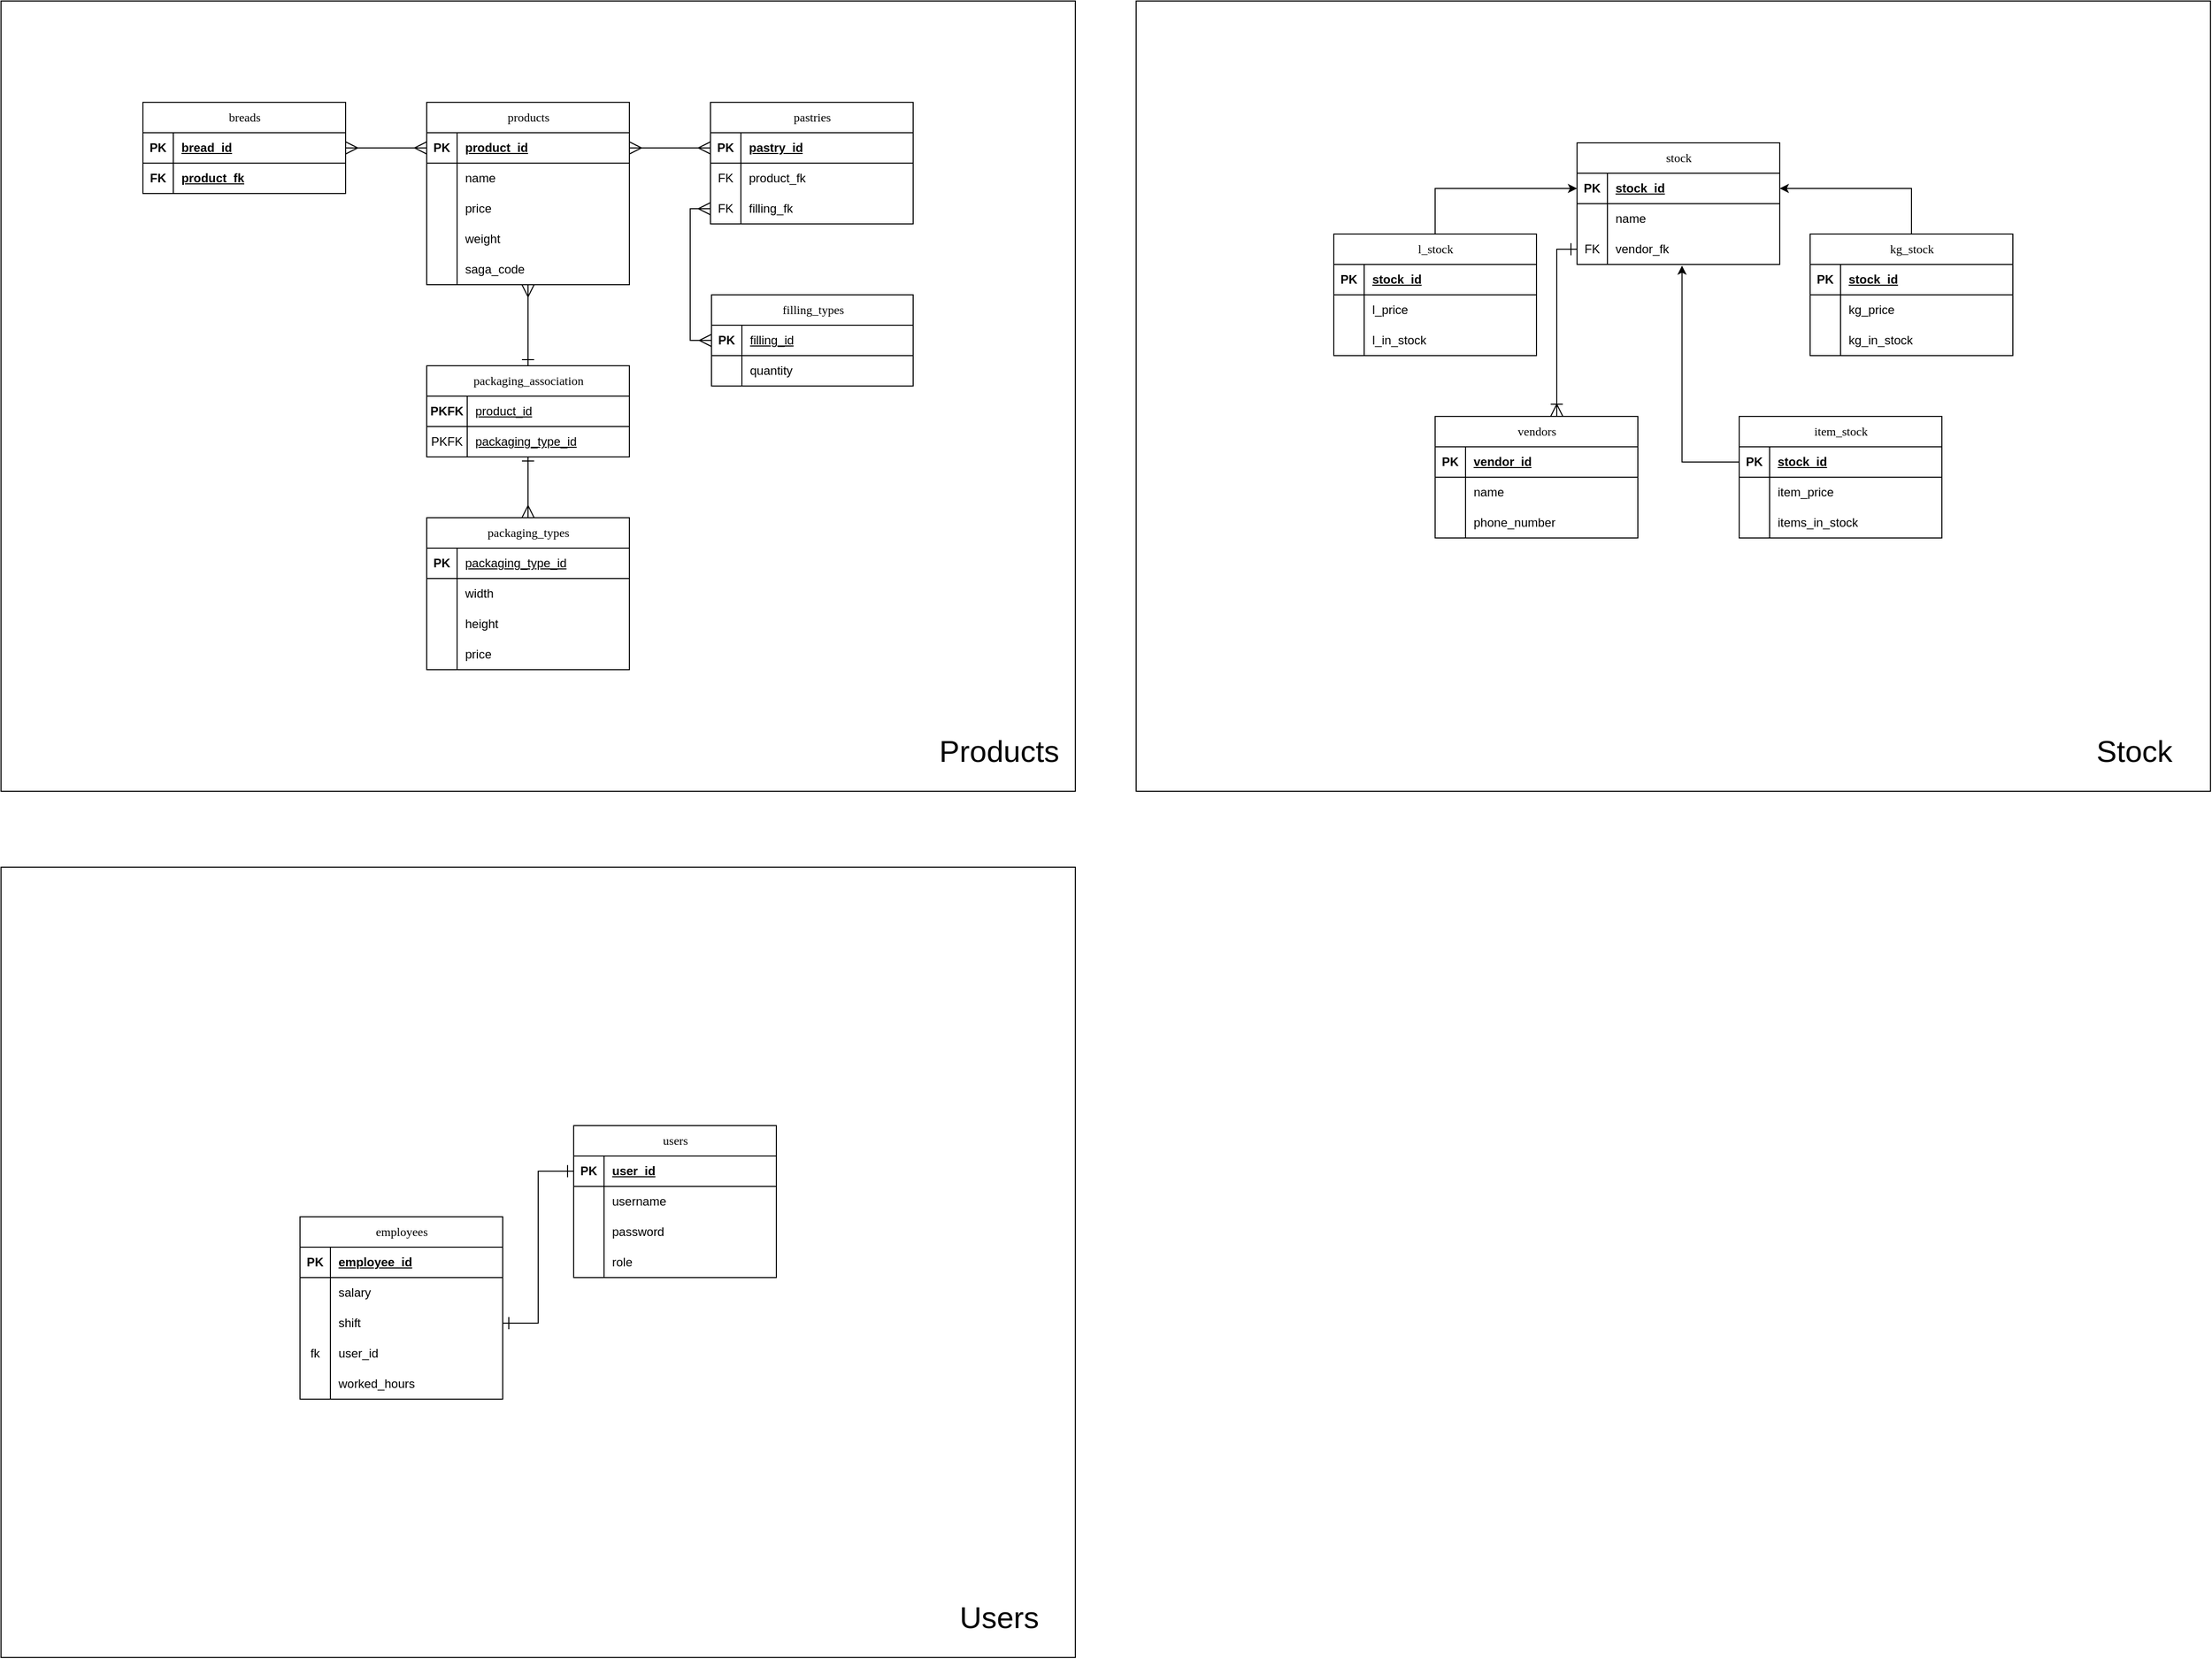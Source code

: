 <mxfile version="24.0.4" type="device">
  <diagram name="Page-1" id="2ca16b54-16f6-2749-3443-fa8db7711227">
    <mxGraphModel dx="2607" dy="1607" grid="1" gridSize="10" guides="1" tooltips="1" connect="1" arrows="1" fold="1" page="1" pageScale="1" pageWidth="1100" pageHeight="850" background="none" math="0" shadow="0">
      <root>
        <mxCell id="0" />
        <mxCell id="1" parent="0" />
        <mxCell id="VMJv8mF4T2-P71Gtk-tV-104" value="" style="rounded=0;whiteSpace=wrap;html=1;movable=0;resizable=0;rotatable=0;deletable=0;editable=0;locked=1;connectable=0;" vertex="1" parent="1">
          <mxGeometry x="10" y="885" width="1060" height="780" as="geometry" />
        </mxCell>
        <mxCell id="VMJv8mF4T2-P71Gtk-tV-102" value="" style="rounded=0;whiteSpace=wrap;html=1;movable=0;resizable=0;rotatable=0;deletable=0;editable=0;locked=1;connectable=0;" vertex="1" parent="1">
          <mxGeometry x="1130" y="30" width="1060" height="780" as="geometry" />
        </mxCell>
        <mxCell id="VMJv8mF4T2-P71Gtk-tV-103" value="&lt;font style=&quot;font-size: 30px;&quot;&gt;Stock&lt;/font&gt;" style="text;html=1;align=center;verticalAlign=middle;whiteSpace=wrap;rounded=0;movable=0;resizable=0;rotatable=0;deletable=0;editable=0;locked=1;connectable=0;" vertex="1" parent="1">
          <mxGeometry x="2050" y="740" width="130" height="60" as="geometry" />
        </mxCell>
        <mxCell id="VMJv8mF4T2-P71Gtk-tV-100" value="" style="rounded=0;whiteSpace=wrap;html=1;movable=1;resizable=1;rotatable=1;deletable=1;editable=1;locked=0;connectable=1;" vertex="1" parent="1">
          <mxGeometry x="10" y="30" width="1060" height="780" as="geometry" />
        </mxCell>
        <object label="&lt;div style=&quot;text-align: left;&quot;&gt;&lt;font face=&quot;Verdana&quot;&gt;&lt;span style=&quot;font-weight: 400;&quot;&gt;breads&lt;/span&gt;&lt;/font&gt;&lt;/div&gt;" property="" id="Zshgjr1LFo_niaAXosNs-2">
          <mxCell style="shape=table;startSize=30;container=1;collapsible=1;childLayout=tableLayout;fixedRows=1;rowLines=0;fontStyle=1;align=center;resizeLast=1;html=1;" parent="1" vertex="1">
            <mxGeometry x="150" y="130" width="200" height="90" as="geometry">
              <mxRectangle x="110" y="330" width="160" height="30" as="alternateBounds" />
            </mxGeometry>
          </mxCell>
        </object>
        <mxCell id="Zshgjr1LFo_niaAXosNs-3" value="" style="shape=tableRow;horizontal=0;startSize=0;swimlaneHead=0;swimlaneBody=0;fillColor=none;collapsible=0;dropTarget=0;points=[[0,0.5],[1,0.5]];portConstraint=eastwest;top=0;left=0;right=0;bottom=1;" parent="Zshgjr1LFo_niaAXosNs-2" vertex="1">
          <mxGeometry y="30" width="200" height="30" as="geometry" />
        </mxCell>
        <mxCell id="Zshgjr1LFo_niaAXosNs-4" value="PK" style="shape=partialRectangle;connectable=0;fillColor=none;top=0;left=0;bottom=0;right=0;fontStyle=1;overflow=hidden;whiteSpace=wrap;html=1;" parent="Zshgjr1LFo_niaAXosNs-3" vertex="1">
          <mxGeometry width="30" height="30" as="geometry">
            <mxRectangle width="30" height="30" as="alternateBounds" />
          </mxGeometry>
        </mxCell>
        <mxCell id="Zshgjr1LFo_niaAXosNs-5" value="bread_id" style="shape=partialRectangle;connectable=0;fillColor=none;top=0;left=0;bottom=0;right=0;align=left;spacingLeft=6;fontStyle=5;overflow=hidden;whiteSpace=wrap;html=1;" parent="Zshgjr1LFo_niaAXosNs-3" vertex="1">
          <mxGeometry x="30" width="170" height="30" as="geometry">
            <mxRectangle width="170" height="30" as="alternateBounds" />
          </mxGeometry>
        </mxCell>
        <mxCell id="Zshgjr1LFo_niaAXosNs-259" value="" style="shape=tableRow;horizontal=0;startSize=0;swimlaneHead=0;swimlaneBody=0;fillColor=none;collapsible=0;dropTarget=0;points=[[0,0.5],[1,0.5]];portConstraint=eastwest;top=0;left=0;right=0;bottom=1;" parent="Zshgjr1LFo_niaAXosNs-2" vertex="1">
          <mxGeometry y="60" width="200" height="30" as="geometry" />
        </mxCell>
        <mxCell id="Zshgjr1LFo_niaAXosNs-260" value="FK" style="shape=partialRectangle;connectable=0;fillColor=none;top=0;left=0;bottom=0;right=0;fontStyle=1;overflow=hidden;whiteSpace=wrap;html=1;" parent="Zshgjr1LFo_niaAXosNs-259" vertex="1">
          <mxGeometry width="30" height="30" as="geometry">
            <mxRectangle width="30" height="30" as="alternateBounds" />
          </mxGeometry>
        </mxCell>
        <mxCell id="Zshgjr1LFo_niaAXosNs-261" value="product_fk" style="shape=partialRectangle;connectable=0;fillColor=none;top=0;left=0;bottom=0;right=0;align=left;spacingLeft=6;fontStyle=5;overflow=hidden;whiteSpace=wrap;html=1;" parent="Zshgjr1LFo_niaAXosNs-259" vertex="1">
          <mxGeometry x="30" width="170" height="30" as="geometry">
            <mxRectangle width="170" height="30" as="alternateBounds" />
          </mxGeometry>
        </mxCell>
        <object label="&lt;div&gt;&lt;span style=&quot;font-family: Verdana; font-weight: 400; text-align: left;&quot;&gt;packaging_types&lt;/span&gt;&lt;/div&gt;" property="" id="Zshgjr1LFo_niaAXosNs-83">
          <mxCell style="shape=table;startSize=30;container=1;collapsible=1;childLayout=tableLayout;fixedRows=1;rowLines=0;fontStyle=1;align=center;resizeLast=1;html=1;" parent="1" vertex="1">
            <mxGeometry x="430" y="540" width="200" height="150" as="geometry">
              <mxRectangle x="110" y="330" width="160" height="30" as="alternateBounds" />
            </mxGeometry>
          </mxCell>
        </object>
        <mxCell id="Zshgjr1LFo_niaAXosNs-84" value="" style="shape=tableRow;horizontal=0;startSize=0;swimlaneHead=0;swimlaneBody=0;fillColor=none;collapsible=0;dropTarget=0;points=[[0,0.5],[1,0.5]];portConstraint=eastwest;top=0;left=0;right=0;bottom=1;" parent="Zshgjr1LFo_niaAXosNs-83" vertex="1">
          <mxGeometry y="30" width="200" height="30" as="geometry" />
        </mxCell>
        <mxCell id="Zshgjr1LFo_niaAXosNs-85" value="PK" style="shape=partialRectangle;connectable=0;fillColor=none;top=0;left=0;bottom=0;right=0;fontStyle=1;overflow=hidden;whiteSpace=wrap;html=1;" parent="Zshgjr1LFo_niaAXosNs-84" vertex="1">
          <mxGeometry width="30" height="30" as="geometry">
            <mxRectangle width="30" height="30" as="alternateBounds" />
          </mxGeometry>
        </mxCell>
        <mxCell id="Zshgjr1LFo_niaAXosNs-86" value="&lt;span style=&quot;font-weight: 400;&quot;&gt;packaging_type_id&lt;/span&gt;" style="shape=partialRectangle;connectable=0;fillColor=none;top=0;left=0;bottom=0;right=0;align=left;spacingLeft=6;fontStyle=5;overflow=hidden;whiteSpace=wrap;html=1;" parent="Zshgjr1LFo_niaAXosNs-84" vertex="1">
          <mxGeometry x="30" width="170" height="30" as="geometry">
            <mxRectangle width="170" height="30" as="alternateBounds" />
          </mxGeometry>
        </mxCell>
        <mxCell id="Zshgjr1LFo_niaAXosNs-87" value="" style="shape=tableRow;horizontal=0;startSize=0;swimlaneHead=0;swimlaneBody=0;fillColor=none;collapsible=0;dropTarget=0;points=[[0,0.5],[1,0.5]];portConstraint=eastwest;top=0;left=0;right=0;bottom=0;" parent="Zshgjr1LFo_niaAXosNs-83" vertex="1">
          <mxGeometry y="60" width="200" height="30" as="geometry" />
        </mxCell>
        <mxCell id="Zshgjr1LFo_niaAXosNs-88" value="" style="shape=partialRectangle;connectable=0;fillColor=none;top=0;left=0;bottom=0;right=0;editable=1;overflow=hidden;whiteSpace=wrap;html=1;" parent="Zshgjr1LFo_niaAXosNs-87" vertex="1">
          <mxGeometry width="30" height="30" as="geometry">
            <mxRectangle width="30" height="30" as="alternateBounds" />
          </mxGeometry>
        </mxCell>
        <mxCell id="Zshgjr1LFo_niaAXosNs-89" value="width" style="shape=partialRectangle;connectable=0;fillColor=none;top=0;left=0;bottom=0;right=0;align=left;spacingLeft=6;overflow=hidden;whiteSpace=wrap;html=1;" parent="Zshgjr1LFo_niaAXosNs-87" vertex="1">
          <mxGeometry x="30" width="170" height="30" as="geometry">
            <mxRectangle width="170" height="30" as="alternateBounds" />
          </mxGeometry>
        </mxCell>
        <mxCell id="Zshgjr1LFo_niaAXosNs-90" value="" style="shape=tableRow;horizontal=0;startSize=0;swimlaneHead=0;swimlaneBody=0;fillColor=none;collapsible=0;dropTarget=0;points=[[0,0.5],[1,0.5]];portConstraint=eastwest;top=0;left=0;right=0;bottom=0;" parent="Zshgjr1LFo_niaAXosNs-83" vertex="1">
          <mxGeometry y="90" width="200" height="30" as="geometry" />
        </mxCell>
        <mxCell id="Zshgjr1LFo_niaAXosNs-91" value="" style="shape=partialRectangle;connectable=0;fillColor=none;top=0;left=0;bottom=0;right=0;editable=1;overflow=hidden;whiteSpace=wrap;html=1;" parent="Zshgjr1LFo_niaAXosNs-90" vertex="1">
          <mxGeometry width="30" height="30" as="geometry">
            <mxRectangle width="30" height="30" as="alternateBounds" />
          </mxGeometry>
        </mxCell>
        <mxCell id="Zshgjr1LFo_niaAXosNs-92" value="height" style="shape=partialRectangle;connectable=0;fillColor=none;top=0;left=0;bottom=0;right=0;align=left;spacingLeft=6;overflow=hidden;whiteSpace=wrap;html=1;" parent="Zshgjr1LFo_niaAXosNs-90" vertex="1">
          <mxGeometry x="30" width="170" height="30" as="geometry">
            <mxRectangle width="170" height="30" as="alternateBounds" />
          </mxGeometry>
        </mxCell>
        <mxCell id="Zshgjr1LFo_niaAXosNs-93" value="" style="shape=tableRow;horizontal=0;startSize=0;swimlaneHead=0;swimlaneBody=0;fillColor=none;collapsible=0;dropTarget=0;points=[[0,0.5],[1,0.5]];portConstraint=eastwest;top=0;left=0;right=0;bottom=0;" parent="Zshgjr1LFo_niaAXosNs-83" vertex="1">
          <mxGeometry y="120" width="200" height="30" as="geometry" />
        </mxCell>
        <mxCell id="Zshgjr1LFo_niaAXosNs-94" value="" style="shape=partialRectangle;connectable=0;fillColor=none;top=0;left=0;bottom=0;right=0;editable=1;overflow=hidden;whiteSpace=wrap;html=1;" parent="Zshgjr1LFo_niaAXosNs-93" vertex="1">
          <mxGeometry width="30" height="30" as="geometry">
            <mxRectangle width="30" height="30" as="alternateBounds" />
          </mxGeometry>
        </mxCell>
        <mxCell id="Zshgjr1LFo_niaAXosNs-95" value="price" style="shape=partialRectangle;connectable=0;fillColor=none;top=0;left=0;bottom=0;right=0;align=left;spacingLeft=6;overflow=hidden;whiteSpace=wrap;html=1;" parent="Zshgjr1LFo_niaAXosNs-93" vertex="1">
          <mxGeometry x="30" width="170" height="30" as="geometry">
            <mxRectangle width="170" height="30" as="alternateBounds" />
          </mxGeometry>
        </mxCell>
        <object label="&lt;div&gt;&lt;span style=&quot;font-family: Verdana; font-weight: 400; text-align: left;&quot;&gt;filling_types&lt;/span&gt;&lt;/div&gt;" property="" id="Zshgjr1LFo_niaAXosNs-134">
          <mxCell style="shape=table;startSize=30;container=1;collapsible=1;childLayout=tableLayout;fixedRows=1;rowLines=0;fontStyle=1;align=center;resizeLast=1;html=1;" parent="1" vertex="1">
            <mxGeometry x="711" y="320" width="199" height="90" as="geometry">
              <mxRectangle x="110" y="330" width="160" height="30" as="alternateBounds" />
            </mxGeometry>
          </mxCell>
        </object>
        <mxCell id="Zshgjr1LFo_niaAXosNs-135" value="" style="shape=tableRow;horizontal=0;startSize=0;swimlaneHead=0;swimlaneBody=0;fillColor=none;collapsible=0;dropTarget=0;points=[[0,0.5],[1,0.5]];portConstraint=eastwest;top=0;left=0;right=0;bottom=1;" parent="Zshgjr1LFo_niaAXosNs-134" vertex="1">
          <mxGeometry y="30" width="199" height="30" as="geometry" />
        </mxCell>
        <mxCell id="Zshgjr1LFo_niaAXosNs-136" value="PK" style="shape=partialRectangle;connectable=0;fillColor=none;top=0;left=0;bottom=0;right=0;fontStyle=1;overflow=hidden;whiteSpace=wrap;html=1;" parent="Zshgjr1LFo_niaAXosNs-135" vertex="1">
          <mxGeometry width="30" height="30" as="geometry">
            <mxRectangle width="30" height="30" as="alternateBounds" />
          </mxGeometry>
        </mxCell>
        <mxCell id="Zshgjr1LFo_niaAXosNs-137" value="&lt;span style=&quot;font-weight: 400;&quot;&gt;filling_id&lt;/span&gt;" style="shape=partialRectangle;connectable=0;fillColor=none;top=0;left=0;bottom=0;right=0;align=left;spacingLeft=6;fontStyle=5;overflow=hidden;whiteSpace=wrap;html=1;" parent="Zshgjr1LFo_niaAXosNs-135" vertex="1">
          <mxGeometry x="30" width="169" height="30" as="geometry">
            <mxRectangle width="169" height="30" as="alternateBounds" />
          </mxGeometry>
        </mxCell>
        <mxCell id="Zshgjr1LFo_niaAXosNs-138" value="" style="shape=tableRow;horizontal=0;startSize=0;swimlaneHead=0;swimlaneBody=0;fillColor=none;collapsible=0;dropTarget=0;points=[[0,0.5],[1,0.5]];portConstraint=eastwest;top=0;left=0;right=0;bottom=0;" parent="Zshgjr1LFo_niaAXosNs-134" vertex="1">
          <mxGeometry y="60" width="199" height="30" as="geometry" />
        </mxCell>
        <mxCell id="Zshgjr1LFo_niaAXosNs-139" value="" style="shape=partialRectangle;connectable=0;fillColor=none;top=0;left=0;bottom=0;right=0;editable=1;overflow=hidden;whiteSpace=wrap;html=1;" parent="Zshgjr1LFo_niaAXosNs-138" vertex="1">
          <mxGeometry width="30" height="30" as="geometry">
            <mxRectangle width="30" height="30" as="alternateBounds" />
          </mxGeometry>
        </mxCell>
        <mxCell id="Zshgjr1LFo_niaAXosNs-140" value="quantity" style="shape=partialRectangle;connectable=0;fillColor=none;top=0;left=0;bottom=0;right=0;align=left;spacingLeft=6;overflow=hidden;whiteSpace=wrap;html=1;" parent="Zshgjr1LFo_niaAXosNs-138" vertex="1">
          <mxGeometry x="30" width="169" height="30" as="geometry">
            <mxRectangle width="169" height="30" as="alternateBounds" />
          </mxGeometry>
        </mxCell>
        <mxCell id="Zshgjr1LFo_niaAXosNs-257" style="edgeStyle=orthogonalEdgeStyle;rounded=0;orthogonalLoop=1;jettySize=auto;html=1;entryX=0.5;entryY=0;entryDx=0;entryDy=0;endArrow=ERone;endFill=0;startArrow=ERmany;startFill=0;endSize=10;startSize=10;" parent="1" source="Zshgjr1LFo_niaAXosNs-192" target="Zshgjr1LFo_niaAXosNs-240" edge="1">
          <mxGeometry relative="1" as="geometry" />
        </mxCell>
        <object label="&lt;div&gt;&lt;span style=&quot;font-family: Verdana; font-weight: 400; text-align: left;&quot;&gt;products&lt;/span&gt;&lt;/div&gt;" property="" id="Zshgjr1LFo_niaAXosNs-192">
          <mxCell style="shape=table;startSize=30;container=1;collapsible=1;childLayout=tableLayout;fixedRows=1;rowLines=0;fontStyle=1;align=center;resizeLast=1;html=1;" parent="1" vertex="1">
            <mxGeometry x="430" y="130" width="200" height="180" as="geometry">
              <mxRectangle x="110" y="330" width="160" height="30" as="alternateBounds" />
            </mxGeometry>
          </mxCell>
        </object>
        <mxCell id="Zshgjr1LFo_niaAXosNs-193" value="" style="shape=tableRow;horizontal=0;startSize=0;swimlaneHead=0;swimlaneBody=0;fillColor=none;collapsible=0;dropTarget=0;points=[[0,0.5],[1,0.5]];portConstraint=eastwest;top=0;left=0;right=0;bottom=1;" parent="Zshgjr1LFo_niaAXosNs-192" vertex="1">
          <mxGeometry y="30" width="200" height="30" as="geometry" />
        </mxCell>
        <mxCell id="Zshgjr1LFo_niaAXosNs-194" value="PK" style="shape=partialRectangle;connectable=0;fillColor=none;top=0;left=0;bottom=0;right=0;fontStyle=1;overflow=hidden;whiteSpace=wrap;html=1;" parent="Zshgjr1LFo_niaAXosNs-193" vertex="1">
          <mxGeometry width="30" height="30" as="geometry">
            <mxRectangle width="30" height="30" as="alternateBounds" />
          </mxGeometry>
        </mxCell>
        <mxCell id="Zshgjr1LFo_niaAXosNs-195" value="product_id" style="shape=partialRectangle;connectable=0;fillColor=none;top=0;left=0;bottom=0;right=0;align=left;spacingLeft=6;fontStyle=5;overflow=hidden;whiteSpace=wrap;html=1;" parent="Zshgjr1LFo_niaAXosNs-193" vertex="1">
          <mxGeometry x="30" width="170" height="30" as="geometry">
            <mxRectangle width="170" height="30" as="alternateBounds" />
          </mxGeometry>
        </mxCell>
        <mxCell id="Zshgjr1LFo_niaAXosNs-196" value="" style="shape=tableRow;horizontal=0;startSize=0;swimlaneHead=0;swimlaneBody=0;fillColor=none;collapsible=0;dropTarget=0;points=[[0,0.5],[1,0.5]];portConstraint=eastwest;top=0;left=0;right=0;bottom=0;" parent="Zshgjr1LFo_niaAXosNs-192" vertex="1">
          <mxGeometry y="60" width="200" height="30" as="geometry" />
        </mxCell>
        <mxCell id="Zshgjr1LFo_niaAXosNs-197" value="" style="shape=partialRectangle;connectable=0;fillColor=none;top=0;left=0;bottom=0;right=0;editable=1;overflow=hidden;whiteSpace=wrap;html=1;" parent="Zshgjr1LFo_niaAXosNs-196" vertex="1">
          <mxGeometry width="30" height="30" as="geometry">
            <mxRectangle width="30" height="30" as="alternateBounds" />
          </mxGeometry>
        </mxCell>
        <mxCell id="Zshgjr1LFo_niaAXosNs-198" value="name" style="shape=partialRectangle;connectable=0;fillColor=none;top=0;left=0;bottom=0;right=0;align=left;spacingLeft=6;overflow=hidden;whiteSpace=wrap;html=1;" parent="Zshgjr1LFo_niaAXosNs-196" vertex="1">
          <mxGeometry x="30" width="170" height="30" as="geometry">
            <mxRectangle width="170" height="30" as="alternateBounds" />
          </mxGeometry>
        </mxCell>
        <mxCell id="Zshgjr1LFo_niaAXosNs-199" value="" style="shape=tableRow;horizontal=0;startSize=0;swimlaneHead=0;swimlaneBody=0;fillColor=none;collapsible=0;dropTarget=0;points=[[0,0.5],[1,0.5]];portConstraint=eastwest;top=0;left=0;right=0;bottom=0;" parent="Zshgjr1LFo_niaAXosNs-192" vertex="1">
          <mxGeometry y="90" width="200" height="30" as="geometry" />
        </mxCell>
        <mxCell id="Zshgjr1LFo_niaAXosNs-200" value="" style="shape=partialRectangle;connectable=0;fillColor=none;top=0;left=0;bottom=0;right=0;editable=1;overflow=hidden;whiteSpace=wrap;html=1;" parent="Zshgjr1LFo_niaAXosNs-199" vertex="1">
          <mxGeometry width="30" height="30" as="geometry">
            <mxRectangle width="30" height="30" as="alternateBounds" />
          </mxGeometry>
        </mxCell>
        <mxCell id="Zshgjr1LFo_niaAXosNs-201" value="price" style="shape=partialRectangle;connectable=0;fillColor=none;top=0;left=0;bottom=0;right=0;align=left;spacingLeft=6;overflow=hidden;whiteSpace=wrap;html=1;" parent="Zshgjr1LFo_niaAXosNs-199" vertex="1">
          <mxGeometry x="30" width="170" height="30" as="geometry">
            <mxRectangle width="170" height="30" as="alternateBounds" />
          </mxGeometry>
        </mxCell>
        <mxCell id="Zshgjr1LFo_niaAXosNs-202" value="" style="shape=tableRow;horizontal=0;startSize=0;swimlaneHead=0;swimlaneBody=0;fillColor=none;collapsible=0;dropTarget=0;points=[[0,0.5],[1,0.5]];portConstraint=eastwest;top=0;left=0;right=0;bottom=0;" parent="Zshgjr1LFo_niaAXosNs-192" vertex="1">
          <mxGeometry y="120" width="200" height="30" as="geometry" />
        </mxCell>
        <mxCell id="Zshgjr1LFo_niaAXosNs-203" value="" style="shape=partialRectangle;connectable=0;fillColor=none;top=0;left=0;bottom=0;right=0;editable=1;overflow=hidden;whiteSpace=wrap;html=1;" parent="Zshgjr1LFo_niaAXosNs-202" vertex="1">
          <mxGeometry width="30" height="30" as="geometry">
            <mxRectangle width="30" height="30" as="alternateBounds" />
          </mxGeometry>
        </mxCell>
        <mxCell id="Zshgjr1LFo_niaAXosNs-204" value="weight" style="shape=partialRectangle;connectable=0;fillColor=none;top=0;left=0;bottom=0;right=0;align=left;spacingLeft=6;overflow=hidden;whiteSpace=wrap;html=1;" parent="Zshgjr1LFo_niaAXosNs-202" vertex="1">
          <mxGeometry x="30" width="170" height="30" as="geometry">
            <mxRectangle width="170" height="30" as="alternateBounds" />
          </mxGeometry>
        </mxCell>
        <mxCell id="Zshgjr1LFo_niaAXosNs-205" value="" style="shape=tableRow;horizontal=0;startSize=0;swimlaneHead=0;swimlaneBody=0;fillColor=none;collapsible=0;dropTarget=0;points=[[0,0.5],[1,0.5]];portConstraint=eastwest;top=0;left=0;right=0;bottom=0;" parent="Zshgjr1LFo_niaAXosNs-192" vertex="1">
          <mxGeometry y="150" width="200" height="30" as="geometry" />
        </mxCell>
        <mxCell id="Zshgjr1LFo_niaAXosNs-206" value="" style="shape=partialRectangle;connectable=0;fillColor=none;top=0;left=0;bottom=0;right=0;editable=1;overflow=hidden;whiteSpace=wrap;html=1;" parent="Zshgjr1LFo_niaAXosNs-205" vertex="1">
          <mxGeometry width="30" height="30" as="geometry">
            <mxRectangle width="30" height="30" as="alternateBounds" />
          </mxGeometry>
        </mxCell>
        <mxCell id="Zshgjr1LFo_niaAXosNs-207" value="saga_code" style="shape=partialRectangle;connectable=0;fillColor=none;top=0;left=0;bottom=0;right=0;align=left;spacingLeft=6;overflow=hidden;whiteSpace=wrap;html=1;" parent="Zshgjr1LFo_niaAXosNs-205" vertex="1">
          <mxGeometry x="30" width="170" height="30" as="geometry">
            <mxRectangle width="170" height="30" as="alternateBounds" />
          </mxGeometry>
        </mxCell>
        <object label="&lt;div&gt;&lt;span style=&quot;font-family: Verdana; font-weight: 400; text-align: left;&quot;&gt;pastries&lt;/span&gt;&lt;/div&gt;" property="" id="Zshgjr1LFo_niaAXosNs-223">
          <mxCell style="shape=table;startSize=30;container=1;collapsible=1;childLayout=tableLayout;fixedRows=1;rowLines=0;fontStyle=1;align=center;resizeLast=1;html=1;" parent="1" vertex="1">
            <mxGeometry x="710" y="130" width="200" height="120" as="geometry">
              <mxRectangle x="110" y="330" width="160" height="30" as="alternateBounds" />
            </mxGeometry>
          </mxCell>
        </object>
        <mxCell id="Zshgjr1LFo_niaAXosNs-224" value="" style="shape=tableRow;horizontal=0;startSize=0;swimlaneHead=0;swimlaneBody=0;fillColor=none;collapsible=0;dropTarget=0;points=[[0,0.5],[1,0.5]];portConstraint=eastwest;top=0;left=0;right=0;bottom=1;" parent="Zshgjr1LFo_niaAXosNs-223" vertex="1">
          <mxGeometry y="30" width="200" height="30" as="geometry" />
        </mxCell>
        <mxCell id="Zshgjr1LFo_niaAXosNs-225" value="PK" style="shape=partialRectangle;connectable=0;fillColor=none;top=0;left=0;bottom=0;right=0;fontStyle=1;overflow=hidden;whiteSpace=wrap;html=1;" parent="Zshgjr1LFo_niaAXosNs-224" vertex="1">
          <mxGeometry width="30" height="30" as="geometry">
            <mxRectangle width="30" height="30" as="alternateBounds" />
          </mxGeometry>
        </mxCell>
        <mxCell id="Zshgjr1LFo_niaAXosNs-226" value="pastry_id" style="shape=partialRectangle;connectable=0;fillColor=none;top=0;left=0;bottom=0;right=0;align=left;spacingLeft=6;fontStyle=5;overflow=hidden;whiteSpace=wrap;html=1;" parent="Zshgjr1LFo_niaAXosNs-224" vertex="1">
          <mxGeometry x="30" width="170" height="30" as="geometry">
            <mxRectangle width="170" height="30" as="alternateBounds" />
          </mxGeometry>
        </mxCell>
        <mxCell id="Zshgjr1LFo_niaAXosNs-227" value="" style="shape=tableRow;horizontal=0;startSize=0;swimlaneHead=0;swimlaneBody=0;fillColor=none;collapsible=0;dropTarget=0;points=[[0,0.5],[1,0.5]];portConstraint=eastwest;top=0;left=0;right=0;bottom=0;" parent="Zshgjr1LFo_niaAXosNs-223" vertex="1">
          <mxGeometry y="60" width="200" height="30" as="geometry" />
        </mxCell>
        <mxCell id="Zshgjr1LFo_niaAXosNs-228" value="FK" style="shape=partialRectangle;connectable=0;fillColor=none;top=0;left=0;bottom=0;right=0;editable=1;overflow=hidden;whiteSpace=wrap;html=1;" parent="Zshgjr1LFo_niaAXosNs-227" vertex="1">
          <mxGeometry width="30" height="30" as="geometry">
            <mxRectangle width="30" height="30" as="alternateBounds" />
          </mxGeometry>
        </mxCell>
        <mxCell id="Zshgjr1LFo_niaAXosNs-229" value="product_fk" style="shape=partialRectangle;connectable=0;fillColor=none;top=0;left=0;bottom=0;right=0;align=left;spacingLeft=6;overflow=hidden;whiteSpace=wrap;html=1;" parent="Zshgjr1LFo_niaAXosNs-227" vertex="1">
          <mxGeometry x="30" width="170" height="30" as="geometry">
            <mxRectangle width="170" height="30" as="alternateBounds" />
          </mxGeometry>
        </mxCell>
        <mxCell id="Zshgjr1LFo_niaAXosNs-233" value="" style="shape=tableRow;horizontal=0;startSize=0;swimlaneHead=0;swimlaneBody=0;fillColor=none;collapsible=0;dropTarget=0;points=[[0,0.5],[1,0.5]];portConstraint=eastwest;top=0;left=0;right=0;bottom=0;" parent="Zshgjr1LFo_niaAXosNs-223" vertex="1">
          <mxGeometry y="90" width="200" height="30" as="geometry" />
        </mxCell>
        <mxCell id="Zshgjr1LFo_niaAXosNs-234" value="FK" style="shape=partialRectangle;connectable=0;fillColor=none;top=0;left=0;bottom=0;right=0;editable=1;overflow=hidden;whiteSpace=wrap;html=1;" parent="Zshgjr1LFo_niaAXosNs-233" vertex="1">
          <mxGeometry width="30" height="30" as="geometry">
            <mxRectangle width="30" height="30" as="alternateBounds" />
          </mxGeometry>
        </mxCell>
        <mxCell id="Zshgjr1LFo_niaAXosNs-235" value="filling_fk" style="shape=partialRectangle;connectable=0;fillColor=none;top=0;left=0;bottom=0;right=0;align=left;spacingLeft=6;overflow=hidden;whiteSpace=wrap;html=1;" parent="Zshgjr1LFo_niaAXosNs-233" vertex="1">
          <mxGeometry x="30" width="170" height="30" as="geometry">
            <mxRectangle width="170" height="30" as="alternateBounds" />
          </mxGeometry>
        </mxCell>
        <mxCell id="Zshgjr1LFo_niaAXosNs-237" style="edgeStyle=orthogonalEdgeStyle;rounded=0;orthogonalLoop=1;jettySize=auto;html=1;entryX=1;entryY=0.5;entryDx=0;entryDy=0;endArrow=ERmany;endFill=0;startArrow=ERmany;startFill=0;exitX=0;exitY=0.5;exitDx=0;exitDy=0;endSize=10;startSize=10;" parent="1" source="Zshgjr1LFo_niaAXosNs-224" target="Zshgjr1LFo_niaAXosNs-193" edge="1">
          <mxGeometry relative="1" as="geometry">
            <mxPoint x="631" y="360" as="sourcePoint" />
            <mxPoint x="601" y="175" as="targetPoint" />
            <Array as="points" />
          </mxGeometry>
        </mxCell>
        <mxCell id="Zshgjr1LFo_niaAXosNs-238" style="edgeStyle=orthogonalEdgeStyle;rounded=0;orthogonalLoop=1;jettySize=auto;html=1;entryX=0;entryY=0.5;entryDx=0;entryDy=0;endArrow=ERmany;endFill=0;startArrow=ERmany;startFill=0;exitX=1;exitY=0.5;exitDx=0;exitDy=0;endSize=10;startSize=10;" parent="1" source="Zshgjr1LFo_niaAXosNs-3" target="Zshgjr1LFo_niaAXosNs-193" edge="1">
          <mxGeometry relative="1" as="geometry">
            <mxPoint x="380" y="390" as="sourcePoint" />
            <mxPoint x="290" y="175" as="targetPoint" />
            <Array as="points" />
          </mxGeometry>
        </mxCell>
        <mxCell id="Zshgjr1LFo_niaAXosNs-239" style="edgeStyle=orthogonalEdgeStyle;rounded=0;orthogonalLoop=1;jettySize=auto;html=1;entryX=0;entryY=0.5;entryDx=0;entryDy=0;endArrow=ERmany;endFill=0;startArrow=ERmany;startFill=0;endSize=10;startSize=10;exitX=0;exitY=0.5;exitDx=0;exitDy=0;" parent="1" source="Zshgjr1LFo_niaAXosNs-233" target="Zshgjr1LFo_niaAXosNs-135" edge="1">
          <mxGeometry relative="1" as="geometry" />
        </mxCell>
        <object label="&lt;div&gt;&lt;span style=&quot;font-family: Verdana; font-weight: 400; text-align: left;&quot;&gt;packaging_association&lt;/span&gt;&lt;/div&gt;" property="" id="Zshgjr1LFo_niaAXosNs-240">
          <mxCell style="shape=table;startSize=30;container=1;collapsible=1;childLayout=tableLayout;fixedRows=1;rowLines=0;fontStyle=1;align=center;resizeLast=1;html=1;" parent="1" vertex="1">
            <mxGeometry x="430" y="390" width="200" height="90" as="geometry">
              <mxRectangle x="110" y="330" width="160" height="30" as="alternateBounds" />
            </mxGeometry>
          </mxCell>
        </object>
        <mxCell id="Zshgjr1LFo_niaAXosNs-241" value="" style="shape=tableRow;horizontal=0;startSize=0;swimlaneHead=0;swimlaneBody=0;fillColor=none;collapsible=0;dropTarget=0;points=[[0,0.5],[1,0.5]];portConstraint=eastwest;top=0;left=0;right=0;bottom=1;" parent="Zshgjr1LFo_niaAXosNs-240" vertex="1">
          <mxGeometry y="30" width="200" height="30" as="geometry" />
        </mxCell>
        <mxCell id="Zshgjr1LFo_niaAXosNs-242" value="PKFK" style="shape=partialRectangle;connectable=0;fillColor=none;top=0;left=0;bottom=0;right=0;fontStyle=1;overflow=hidden;whiteSpace=wrap;html=1;" parent="Zshgjr1LFo_niaAXosNs-241" vertex="1">
          <mxGeometry width="40" height="30" as="geometry">
            <mxRectangle width="40" height="30" as="alternateBounds" />
          </mxGeometry>
        </mxCell>
        <mxCell id="Zshgjr1LFo_niaAXosNs-243" value="&lt;span style=&quot;font-weight: 400;&quot;&gt;product_id&lt;/span&gt;" style="shape=partialRectangle;connectable=0;fillColor=none;top=0;left=0;bottom=0;right=0;align=left;spacingLeft=6;fontStyle=5;overflow=hidden;whiteSpace=wrap;html=1;" parent="Zshgjr1LFo_niaAXosNs-241" vertex="1">
          <mxGeometry x="40" width="160" height="30" as="geometry">
            <mxRectangle width="160" height="30" as="alternateBounds" />
          </mxGeometry>
        </mxCell>
        <mxCell id="Zshgjr1LFo_niaAXosNs-244" value="" style="shape=tableRow;horizontal=0;startSize=0;swimlaneHead=0;swimlaneBody=0;fillColor=none;collapsible=0;dropTarget=0;points=[[0,0.5],[1,0.5]];portConstraint=eastwest;top=0;left=0;right=0;bottom=0;" parent="Zshgjr1LFo_niaAXosNs-240" vertex="1">
          <mxGeometry y="60" width="200" height="30" as="geometry" />
        </mxCell>
        <mxCell id="Zshgjr1LFo_niaAXosNs-245" value="PKFK" style="shape=partialRectangle;connectable=0;fillColor=none;top=0;left=0;bottom=0;right=0;editable=1;overflow=hidden;whiteSpace=wrap;html=1;" parent="Zshgjr1LFo_niaAXosNs-244" vertex="1">
          <mxGeometry width="40" height="30" as="geometry">
            <mxRectangle width="40" height="30" as="alternateBounds" />
          </mxGeometry>
        </mxCell>
        <mxCell id="Zshgjr1LFo_niaAXosNs-246" value="&lt;span style=&quot;text-decoration-line: underline;&quot;&gt;packaging_type_id&lt;/span&gt;" style="shape=partialRectangle;connectable=0;fillColor=none;top=0;left=0;bottom=0;right=0;align=left;spacingLeft=6;overflow=hidden;whiteSpace=wrap;html=1;" parent="Zshgjr1LFo_niaAXosNs-244" vertex="1">
          <mxGeometry x="40" width="160" height="30" as="geometry">
            <mxRectangle width="160" height="30" as="alternateBounds" />
          </mxGeometry>
        </mxCell>
        <mxCell id="Zshgjr1LFo_niaAXosNs-258" style="edgeStyle=orthogonalEdgeStyle;rounded=0;orthogonalLoop=1;jettySize=auto;html=1;exitX=0.5;exitY=0;exitDx=0;exitDy=0;endArrow=ERone;endFill=0;startArrow=ERmany;startFill=0;endSize=10;startSize=10;" parent="1" source="Zshgjr1LFo_niaAXosNs-83" edge="1">
          <mxGeometry relative="1" as="geometry">
            <Array as="points">
              <mxPoint x="530" y="480" />
              <mxPoint x="530" y="480" />
            </Array>
            <mxPoint x="530" y="490" as="targetPoint" />
          </mxGeometry>
        </mxCell>
        <object label="&lt;div&gt;&lt;span style=&quot;font-family: Verdana; font-weight: 400; text-align: left;&quot;&gt;stock&lt;/span&gt;&lt;/div&gt;" property="" id="VMJv8mF4T2-P71Gtk-tV-1">
          <mxCell style="shape=table;startSize=30;container=1;collapsible=1;childLayout=tableLayout;fixedRows=1;rowLines=0;fontStyle=1;align=center;resizeLast=1;html=1;" vertex="1" parent="1">
            <mxGeometry x="1565" y="170" width="200" height="120" as="geometry">
              <mxRectangle x="110" y="330" width="160" height="30" as="alternateBounds" />
            </mxGeometry>
          </mxCell>
        </object>
        <mxCell id="VMJv8mF4T2-P71Gtk-tV-2" value="" style="shape=tableRow;horizontal=0;startSize=0;swimlaneHead=0;swimlaneBody=0;fillColor=none;collapsible=0;dropTarget=0;points=[[0,0.5],[1,0.5]];portConstraint=eastwest;top=0;left=0;right=0;bottom=1;" vertex="1" parent="VMJv8mF4T2-P71Gtk-tV-1">
          <mxGeometry y="30" width="200" height="30" as="geometry" />
        </mxCell>
        <mxCell id="VMJv8mF4T2-P71Gtk-tV-3" value="PK" style="shape=partialRectangle;connectable=0;fillColor=none;top=0;left=0;bottom=0;right=0;fontStyle=1;overflow=hidden;whiteSpace=wrap;html=1;" vertex="1" parent="VMJv8mF4T2-P71Gtk-tV-2">
          <mxGeometry width="30" height="30" as="geometry">
            <mxRectangle width="30" height="30" as="alternateBounds" />
          </mxGeometry>
        </mxCell>
        <mxCell id="VMJv8mF4T2-P71Gtk-tV-4" value="stock_id" style="shape=partialRectangle;connectable=0;fillColor=none;top=0;left=0;bottom=0;right=0;align=left;spacingLeft=6;fontStyle=5;overflow=hidden;whiteSpace=wrap;html=1;" vertex="1" parent="VMJv8mF4T2-P71Gtk-tV-2">
          <mxGeometry x="30" width="170" height="30" as="geometry">
            <mxRectangle width="170" height="30" as="alternateBounds" />
          </mxGeometry>
        </mxCell>
        <mxCell id="VMJv8mF4T2-P71Gtk-tV-5" value="" style="shape=tableRow;horizontal=0;startSize=0;swimlaneHead=0;swimlaneBody=0;fillColor=none;collapsible=0;dropTarget=0;points=[[0,0.5],[1,0.5]];portConstraint=eastwest;top=0;left=0;right=0;bottom=0;" vertex="1" parent="VMJv8mF4T2-P71Gtk-tV-1">
          <mxGeometry y="60" width="200" height="30" as="geometry" />
        </mxCell>
        <mxCell id="VMJv8mF4T2-P71Gtk-tV-6" value="" style="shape=partialRectangle;connectable=0;fillColor=none;top=0;left=0;bottom=0;right=0;editable=1;overflow=hidden;whiteSpace=wrap;html=1;" vertex="1" parent="VMJv8mF4T2-P71Gtk-tV-5">
          <mxGeometry width="30" height="30" as="geometry">
            <mxRectangle width="30" height="30" as="alternateBounds" />
          </mxGeometry>
        </mxCell>
        <mxCell id="VMJv8mF4T2-P71Gtk-tV-7" value="name" style="shape=partialRectangle;connectable=0;fillColor=none;top=0;left=0;bottom=0;right=0;align=left;spacingLeft=6;overflow=hidden;whiteSpace=wrap;html=1;" vertex="1" parent="VMJv8mF4T2-P71Gtk-tV-5">
          <mxGeometry x="30" width="170" height="30" as="geometry">
            <mxRectangle width="170" height="30" as="alternateBounds" />
          </mxGeometry>
        </mxCell>
        <mxCell id="VMJv8mF4T2-P71Gtk-tV-14" value="" style="shape=tableRow;horizontal=0;startSize=0;swimlaneHead=0;swimlaneBody=0;fillColor=none;collapsible=0;dropTarget=0;points=[[0,0.5],[1,0.5]];portConstraint=eastwest;top=0;left=0;right=0;bottom=0;" vertex="1" parent="VMJv8mF4T2-P71Gtk-tV-1">
          <mxGeometry y="90" width="200" height="30" as="geometry" />
        </mxCell>
        <mxCell id="VMJv8mF4T2-P71Gtk-tV-15" value="FK" style="shape=partialRectangle;connectable=0;fillColor=none;top=0;left=0;bottom=0;right=0;editable=1;overflow=hidden;whiteSpace=wrap;html=1;" vertex="1" parent="VMJv8mF4T2-P71Gtk-tV-14">
          <mxGeometry width="30" height="30" as="geometry">
            <mxRectangle width="30" height="30" as="alternateBounds" />
          </mxGeometry>
        </mxCell>
        <mxCell id="VMJv8mF4T2-P71Gtk-tV-16" value="vendor_fk" style="shape=partialRectangle;connectable=0;fillColor=none;top=0;left=0;bottom=0;right=0;align=left;spacingLeft=6;overflow=hidden;whiteSpace=wrap;html=1;" vertex="1" parent="VMJv8mF4T2-P71Gtk-tV-14">
          <mxGeometry x="30" width="170" height="30" as="geometry">
            <mxRectangle width="170" height="30" as="alternateBounds" />
          </mxGeometry>
        </mxCell>
        <mxCell id="VMJv8mF4T2-P71Gtk-tV-51" style="edgeStyle=orthogonalEdgeStyle;rounded=0;orthogonalLoop=1;jettySize=auto;html=1;entryX=1;entryY=0.5;entryDx=0;entryDy=0;" edge="1" parent="1" source="VMJv8mF4T2-P71Gtk-tV-17" target="VMJv8mF4T2-P71Gtk-tV-2">
          <mxGeometry relative="1" as="geometry" />
        </mxCell>
        <object label="&lt;div&gt;&lt;span style=&quot;font-family: Verdana; font-weight: 400; text-align: left;&quot;&gt;kg_stock&lt;/span&gt;&lt;/div&gt;" property="" id="VMJv8mF4T2-P71Gtk-tV-17">
          <mxCell style="shape=table;startSize=30;container=1;collapsible=1;childLayout=tableLayout;fixedRows=1;rowLines=0;fontStyle=1;align=center;resizeLast=1;html=1;" vertex="1" parent="1">
            <mxGeometry x="1795" y="260" width="200" height="120" as="geometry">
              <mxRectangle x="110" y="330" width="160" height="30" as="alternateBounds" />
            </mxGeometry>
          </mxCell>
        </object>
        <mxCell id="VMJv8mF4T2-P71Gtk-tV-18" value="" style="shape=tableRow;horizontal=0;startSize=0;swimlaneHead=0;swimlaneBody=0;fillColor=none;collapsible=0;dropTarget=0;points=[[0,0.5],[1,0.5]];portConstraint=eastwest;top=0;left=0;right=0;bottom=1;" vertex="1" parent="VMJv8mF4T2-P71Gtk-tV-17">
          <mxGeometry y="30" width="200" height="30" as="geometry" />
        </mxCell>
        <mxCell id="VMJv8mF4T2-P71Gtk-tV-19" value="PK" style="shape=partialRectangle;connectable=0;fillColor=none;top=0;left=0;bottom=0;right=0;fontStyle=1;overflow=hidden;whiteSpace=wrap;html=1;" vertex="1" parent="VMJv8mF4T2-P71Gtk-tV-18">
          <mxGeometry width="30" height="30" as="geometry">
            <mxRectangle width="30" height="30" as="alternateBounds" />
          </mxGeometry>
        </mxCell>
        <mxCell id="VMJv8mF4T2-P71Gtk-tV-20" value="stock_id" style="shape=partialRectangle;connectable=0;fillColor=none;top=0;left=0;bottom=0;right=0;align=left;spacingLeft=6;fontStyle=5;overflow=hidden;whiteSpace=wrap;html=1;" vertex="1" parent="VMJv8mF4T2-P71Gtk-tV-18">
          <mxGeometry x="30" width="170" height="30" as="geometry">
            <mxRectangle width="170" height="30" as="alternateBounds" />
          </mxGeometry>
        </mxCell>
        <mxCell id="VMJv8mF4T2-P71Gtk-tV-21" value="" style="shape=tableRow;horizontal=0;startSize=0;swimlaneHead=0;swimlaneBody=0;fillColor=none;collapsible=0;dropTarget=0;points=[[0,0.5],[1,0.5]];portConstraint=eastwest;top=0;left=0;right=0;bottom=0;" vertex="1" parent="VMJv8mF4T2-P71Gtk-tV-17">
          <mxGeometry y="60" width="200" height="30" as="geometry" />
        </mxCell>
        <mxCell id="VMJv8mF4T2-P71Gtk-tV-22" value="" style="shape=partialRectangle;connectable=0;fillColor=none;top=0;left=0;bottom=0;right=0;editable=1;overflow=hidden;whiteSpace=wrap;html=1;" vertex="1" parent="VMJv8mF4T2-P71Gtk-tV-21">
          <mxGeometry width="30" height="30" as="geometry">
            <mxRectangle width="30" height="30" as="alternateBounds" />
          </mxGeometry>
        </mxCell>
        <mxCell id="VMJv8mF4T2-P71Gtk-tV-23" value="kg_price" style="shape=partialRectangle;connectable=0;fillColor=none;top=0;left=0;bottom=0;right=0;align=left;spacingLeft=6;overflow=hidden;whiteSpace=wrap;html=1;" vertex="1" parent="VMJv8mF4T2-P71Gtk-tV-21">
          <mxGeometry x="30" width="170" height="30" as="geometry">
            <mxRectangle width="170" height="30" as="alternateBounds" />
          </mxGeometry>
        </mxCell>
        <mxCell id="VMJv8mF4T2-P71Gtk-tV-27" value="" style="shape=tableRow;horizontal=0;startSize=0;swimlaneHead=0;swimlaneBody=0;fillColor=none;collapsible=0;dropTarget=0;points=[[0,0.5],[1,0.5]];portConstraint=eastwest;top=0;left=0;right=0;bottom=0;" vertex="1" parent="VMJv8mF4T2-P71Gtk-tV-17">
          <mxGeometry y="90" width="200" height="30" as="geometry" />
        </mxCell>
        <mxCell id="VMJv8mF4T2-P71Gtk-tV-28" value="" style="shape=partialRectangle;connectable=0;fillColor=none;top=0;left=0;bottom=0;right=0;editable=1;overflow=hidden;whiteSpace=wrap;html=1;" vertex="1" parent="VMJv8mF4T2-P71Gtk-tV-27">
          <mxGeometry width="30" height="30" as="geometry">
            <mxRectangle width="30" height="30" as="alternateBounds" />
          </mxGeometry>
        </mxCell>
        <mxCell id="VMJv8mF4T2-P71Gtk-tV-29" value="kg_in_stock" style="shape=partialRectangle;connectable=0;fillColor=none;top=0;left=0;bottom=0;right=0;align=left;spacingLeft=6;overflow=hidden;whiteSpace=wrap;html=1;" vertex="1" parent="VMJv8mF4T2-P71Gtk-tV-27">
          <mxGeometry x="30" width="170" height="30" as="geometry">
            <mxRectangle width="170" height="30" as="alternateBounds" />
          </mxGeometry>
        </mxCell>
        <mxCell id="VMJv8mF4T2-P71Gtk-tV-50" style="edgeStyle=orthogonalEdgeStyle;rounded=0;orthogonalLoop=1;jettySize=auto;html=1;entryX=0;entryY=0.5;entryDx=0;entryDy=0;" edge="1" parent="1" source="VMJv8mF4T2-P71Gtk-tV-30" target="VMJv8mF4T2-P71Gtk-tV-2">
          <mxGeometry relative="1" as="geometry" />
        </mxCell>
        <object label="&lt;div&gt;&lt;span style=&quot;font-family: Verdana; font-weight: 400; text-align: left;&quot;&gt;l_stock&lt;/span&gt;&lt;/div&gt;" property="" id="VMJv8mF4T2-P71Gtk-tV-30">
          <mxCell style="shape=table;startSize=30;container=1;collapsible=1;childLayout=tableLayout;fixedRows=1;rowLines=0;fontStyle=1;align=center;resizeLast=1;html=1;" vertex="1" parent="1">
            <mxGeometry x="1325" y="260" width="200" height="120" as="geometry">
              <mxRectangle x="110" y="330" width="160" height="30" as="alternateBounds" />
            </mxGeometry>
          </mxCell>
        </object>
        <mxCell id="VMJv8mF4T2-P71Gtk-tV-31" value="" style="shape=tableRow;horizontal=0;startSize=0;swimlaneHead=0;swimlaneBody=0;fillColor=none;collapsible=0;dropTarget=0;points=[[0,0.5],[1,0.5]];portConstraint=eastwest;top=0;left=0;right=0;bottom=1;" vertex="1" parent="VMJv8mF4T2-P71Gtk-tV-30">
          <mxGeometry y="30" width="200" height="30" as="geometry" />
        </mxCell>
        <mxCell id="VMJv8mF4T2-P71Gtk-tV-32" value="PK" style="shape=partialRectangle;connectable=0;fillColor=none;top=0;left=0;bottom=0;right=0;fontStyle=1;overflow=hidden;whiteSpace=wrap;html=1;" vertex="1" parent="VMJv8mF4T2-P71Gtk-tV-31">
          <mxGeometry width="30" height="30" as="geometry">
            <mxRectangle width="30" height="30" as="alternateBounds" />
          </mxGeometry>
        </mxCell>
        <mxCell id="VMJv8mF4T2-P71Gtk-tV-33" value="stock_id" style="shape=partialRectangle;connectable=0;fillColor=none;top=0;left=0;bottom=0;right=0;align=left;spacingLeft=6;fontStyle=5;overflow=hidden;whiteSpace=wrap;html=1;" vertex="1" parent="VMJv8mF4T2-P71Gtk-tV-31">
          <mxGeometry x="30" width="170" height="30" as="geometry">
            <mxRectangle width="170" height="30" as="alternateBounds" />
          </mxGeometry>
        </mxCell>
        <mxCell id="VMJv8mF4T2-P71Gtk-tV-34" value="" style="shape=tableRow;horizontal=0;startSize=0;swimlaneHead=0;swimlaneBody=0;fillColor=none;collapsible=0;dropTarget=0;points=[[0,0.5],[1,0.5]];portConstraint=eastwest;top=0;left=0;right=0;bottom=0;" vertex="1" parent="VMJv8mF4T2-P71Gtk-tV-30">
          <mxGeometry y="60" width="200" height="30" as="geometry" />
        </mxCell>
        <mxCell id="VMJv8mF4T2-P71Gtk-tV-35" value="" style="shape=partialRectangle;connectable=0;fillColor=none;top=0;left=0;bottom=0;right=0;editable=1;overflow=hidden;whiteSpace=wrap;html=1;" vertex="1" parent="VMJv8mF4T2-P71Gtk-tV-34">
          <mxGeometry width="30" height="30" as="geometry">
            <mxRectangle width="30" height="30" as="alternateBounds" />
          </mxGeometry>
        </mxCell>
        <mxCell id="VMJv8mF4T2-P71Gtk-tV-36" value="l_price" style="shape=partialRectangle;connectable=0;fillColor=none;top=0;left=0;bottom=0;right=0;align=left;spacingLeft=6;overflow=hidden;whiteSpace=wrap;html=1;" vertex="1" parent="VMJv8mF4T2-P71Gtk-tV-34">
          <mxGeometry x="30" width="170" height="30" as="geometry">
            <mxRectangle width="170" height="30" as="alternateBounds" />
          </mxGeometry>
        </mxCell>
        <mxCell id="VMJv8mF4T2-P71Gtk-tV-37" value="" style="shape=tableRow;horizontal=0;startSize=0;swimlaneHead=0;swimlaneBody=0;fillColor=none;collapsible=0;dropTarget=0;points=[[0,0.5],[1,0.5]];portConstraint=eastwest;top=0;left=0;right=0;bottom=0;" vertex="1" parent="VMJv8mF4T2-P71Gtk-tV-30">
          <mxGeometry y="90" width="200" height="30" as="geometry" />
        </mxCell>
        <mxCell id="VMJv8mF4T2-P71Gtk-tV-38" value="" style="shape=partialRectangle;connectable=0;fillColor=none;top=0;left=0;bottom=0;right=0;editable=1;overflow=hidden;whiteSpace=wrap;html=1;" vertex="1" parent="VMJv8mF4T2-P71Gtk-tV-37">
          <mxGeometry width="30" height="30" as="geometry">
            <mxRectangle width="30" height="30" as="alternateBounds" />
          </mxGeometry>
        </mxCell>
        <mxCell id="VMJv8mF4T2-P71Gtk-tV-39" value="l_in_stock" style="shape=partialRectangle;connectable=0;fillColor=none;top=0;left=0;bottom=0;right=0;align=left;spacingLeft=6;overflow=hidden;whiteSpace=wrap;html=1;" vertex="1" parent="VMJv8mF4T2-P71Gtk-tV-37">
          <mxGeometry x="30" width="170" height="30" as="geometry">
            <mxRectangle width="170" height="30" as="alternateBounds" />
          </mxGeometry>
        </mxCell>
        <object label="&lt;div&gt;&lt;span style=&quot;font-family: Verdana; font-weight: 400; text-align: left;&quot;&gt;item_stock&lt;/span&gt;&lt;/div&gt;" property="" id="VMJv8mF4T2-P71Gtk-tV-40">
          <mxCell style="shape=table;startSize=30;container=1;collapsible=1;childLayout=tableLayout;fixedRows=1;rowLines=0;fontStyle=1;align=center;resizeLast=1;html=1;" vertex="1" parent="1">
            <mxGeometry x="1725" y="440" width="200" height="120" as="geometry">
              <mxRectangle x="110" y="330" width="160" height="30" as="alternateBounds" />
            </mxGeometry>
          </mxCell>
        </object>
        <mxCell id="VMJv8mF4T2-P71Gtk-tV-41" value="" style="shape=tableRow;horizontal=0;startSize=0;swimlaneHead=0;swimlaneBody=0;fillColor=none;collapsible=0;dropTarget=0;points=[[0,0.5],[1,0.5]];portConstraint=eastwest;top=0;left=0;right=0;bottom=1;" vertex="1" parent="VMJv8mF4T2-P71Gtk-tV-40">
          <mxGeometry y="30" width="200" height="30" as="geometry" />
        </mxCell>
        <mxCell id="VMJv8mF4T2-P71Gtk-tV-42" value="PK" style="shape=partialRectangle;connectable=0;fillColor=none;top=0;left=0;bottom=0;right=0;fontStyle=1;overflow=hidden;whiteSpace=wrap;html=1;" vertex="1" parent="VMJv8mF4T2-P71Gtk-tV-41">
          <mxGeometry width="30" height="30" as="geometry">
            <mxRectangle width="30" height="30" as="alternateBounds" />
          </mxGeometry>
        </mxCell>
        <mxCell id="VMJv8mF4T2-P71Gtk-tV-43" value="stock_id" style="shape=partialRectangle;connectable=0;fillColor=none;top=0;left=0;bottom=0;right=0;align=left;spacingLeft=6;fontStyle=5;overflow=hidden;whiteSpace=wrap;html=1;" vertex="1" parent="VMJv8mF4T2-P71Gtk-tV-41">
          <mxGeometry x="30" width="170" height="30" as="geometry">
            <mxRectangle width="170" height="30" as="alternateBounds" />
          </mxGeometry>
        </mxCell>
        <mxCell id="VMJv8mF4T2-P71Gtk-tV-44" value="" style="shape=tableRow;horizontal=0;startSize=0;swimlaneHead=0;swimlaneBody=0;fillColor=none;collapsible=0;dropTarget=0;points=[[0,0.5],[1,0.5]];portConstraint=eastwest;top=0;left=0;right=0;bottom=0;" vertex="1" parent="VMJv8mF4T2-P71Gtk-tV-40">
          <mxGeometry y="60" width="200" height="30" as="geometry" />
        </mxCell>
        <mxCell id="VMJv8mF4T2-P71Gtk-tV-45" value="" style="shape=partialRectangle;connectable=0;fillColor=none;top=0;left=0;bottom=0;right=0;editable=1;overflow=hidden;whiteSpace=wrap;html=1;" vertex="1" parent="VMJv8mF4T2-P71Gtk-tV-44">
          <mxGeometry width="30" height="30" as="geometry">
            <mxRectangle width="30" height="30" as="alternateBounds" />
          </mxGeometry>
        </mxCell>
        <mxCell id="VMJv8mF4T2-P71Gtk-tV-46" value="item_price" style="shape=partialRectangle;connectable=0;fillColor=none;top=0;left=0;bottom=0;right=0;align=left;spacingLeft=6;overflow=hidden;whiteSpace=wrap;html=1;" vertex="1" parent="VMJv8mF4T2-P71Gtk-tV-44">
          <mxGeometry x="30" width="170" height="30" as="geometry">
            <mxRectangle width="170" height="30" as="alternateBounds" />
          </mxGeometry>
        </mxCell>
        <mxCell id="VMJv8mF4T2-P71Gtk-tV-47" value="" style="shape=tableRow;horizontal=0;startSize=0;swimlaneHead=0;swimlaneBody=0;fillColor=none;collapsible=0;dropTarget=0;points=[[0,0.5],[1,0.5]];portConstraint=eastwest;top=0;left=0;right=0;bottom=0;" vertex="1" parent="VMJv8mF4T2-P71Gtk-tV-40">
          <mxGeometry y="90" width="200" height="30" as="geometry" />
        </mxCell>
        <mxCell id="VMJv8mF4T2-P71Gtk-tV-48" value="" style="shape=partialRectangle;connectable=0;fillColor=none;top=0;left=0;bottom=0;right=0;editable=1;overflow=hidden;whiteSpace=wrap;html=1;" vertex="1" parent="VMJv8mF4T2-P71Gtk-tV-47">
          <mxGeometry width="30" height="30" as="geometry">
            <mxRectangle width="30" height="30" as="alternateBounds" />
          </mxGeometry>
        </mxCell>
        <mxCell id="VMJv8mF4T2-P71Gtk-tV-49" value="items_in_stock" style="shape=partialRectangle;connectable=0;fillColor=none;top=0;left=0;bottom=0;right=0;align=left;spacingLeft=6;overflow=hidden;whiteSpace=wrap;html=1;" vertex="1" parent="VMJv8mF4T2-P71Gtk-tV-47">
          <mxGeometry x="30" width="170" height="30" as="geometry">
            <mxRectangle width="170" height="30" as="alternateBounds" />
          </mxGeometry>
        </mxCell>
        <mxCell id="VMJv8mF4T2-P71Gtk-tV-52" style="edgeStyle=orthogonalEdgeStyle;rounded=0;orthogonalLoop=1;jettySize=auto;html=1;entryX=0.518;entryY=1.039;entryDx=0;entryDy=0;entryPerimeter=0;exitX=0;exitY=0.5;exitDx=0;exitDy=0;" edge="1" parent="1" source="VMJv8mF4T2-P71Gtk-tV-41" target="VMJv8mF4T2-P71Gtk-tV-14">
          <mxGeometry relative="1" as="geometry">
            <Array as="points">
              <mxPoint x="1669" y="485" />
            </Array>
          </mxGeometry>
        </mxCell>
        <mxCell id="VMJv8mF4T2-P71Gtk-tV-63" style="edgeStyle=orthogonalEdgeStyle;rounded=0;orthogonalLoop=1;jettySize=auto;html=1;endSize=10;startSize=10;endArrow=ERone;endFill=0;startArrow=ERoneToMany;startFill=0;entryX=0;entryY=0.5;entryDx=0;entryDy=0;" edge="1" parent="1" source="VMJv8mF4T2-P71Gtk-tV-53" target="VMJv8mF4T2-P71Gtk-tV-14">
          <mxGeometry relative="1" as="geometry">
            <mxPoint x="1545" y="280" as="targetPoint" />
            <Array as="points">
              <mxPoint x="1545" y="275" />
            </Array>
          </mxGeometry>
        </mxCell>
        <object label="&lt;div style=&quot;text-align: left;&quot;&gt;&lt;span style=&quot;background-color: initial; font-weight: 400;&quot;&gt;&lt;font face=&quot;Verdana&quot;&gt;vendors&lt;/font&gt;&lt;/span&gt;&lt;/div&gt;" property="" id="VMJv8mF4T2-P71Gtk-tV-53">
          <mxCell style="shape=table;startSize=30;container=1;collapsible=1;childLayout=tableLayout;fixedRows=1;rowLines=0;fontStyle=1;align=center;resizeLast=1;html=1;" vertex="1" parent="1">
            <mxGeometry x="1425" y="440" width="200" height="120" as="geometry">
              <mxRectangle x="110" y="330" width="160" height="30" as="alternateBounds" />
            </mxGeometry>
          </mxCell>
        </object>
        <mxCell id="VMJv8mF4T2-P71Gtk-tV-54" value="" style="shape=tableRow;horizontal=0;startSize=0;swimlaneHead=0;swimlaneBody=0;fillColor=none;collapsible=0;dropTarget=0;points=[[0,0.5],[1,0.5]];portConstraint=eastwest;top=0;left=0;right=0;bottom=1;" vertex="1" parent="VMJv8mF4T2-P71Gtk-tV-53">
          <mxGeometry y="30" width="200" height="30" as="geometry" />
        </mxCell>
        <mxCell id="VMJv8mF4T2-P71Gtk-tV-55" value="PK" style="shape=partialRectangle;connectable=0;fillColor=none;top=0;left=0;bottom=0;right=0;fontStyle=1;overflow=hidden;whiteSpace=wrap;html=1;" vertex="1" parent="VMJv8mF4T2-P71Gtk-tV-54">
          <mxGeometry width="30" height="30" as="geometry">
            <mxRectangle width="30" height="30" as="alternateBounds" />
          </mxGeometry>
        </mxCell>
        <mxCell id="VMJv8mF4T2-P71Gtk-tV-56" value="vendor_id" style="shape=partialRectangle;connectable=0;fillColor=none;top=0;left=0;bottom=0;right=0;align=left;spacingLeft=6;fontStyle=5;overflow=hidden;whiteSpace=wrap;html=1;" vertex="1" parent="VMJv8mF4T2-P71Gtk-tV-54">
          <mxGeometry x="30" width="170" height="30" as="geometry">
            <mxRectangle width="170" height="30" as="alternateBounds" />
          </mxGeometry>
        </mxCell>
        <mxCell id="VMJv8mF4T2-P71Gtk-tV-57" value="" style="shape=tableRow;horizontal=0;startSize=0;swimlaneHead=0;swimlaneBody=0;fillColor=none;collapsible=0;dropTarget=0;points=[[0,0.5],[1,0.5]];portConstraint=eastwest;top=0;left=0;right=0;bottom=0;" vertex="1" parent="VMJv8mF4T2-P71Gtk-tV-53">
          <mxGeometry y="60" width="200" height="30" as="geometry" />
        </mxCell>
        <mxCell id="VMJv8mF4T2-P71Gtk-tV-58" value="" style="shape=partialRectangle;connectable=0;fillColor=none;top=0;left=0;bottom=0;right=0;editable=1;overflow=hidden;whiteSpace=wrap;html=1;" vertex="1" parent="VMJv8mF4T2-P71Gtk-tV-57">
          <mxGeometry width="30" height="30" as="geometry">
            <mxRectangle width="30" height="30" as="alternateBounds" />
          </mxGeometry>
        </mxCell>
        <mxCell id="VMJv8mF4T2-P71Gtk-tV-59" value="name" style="shape=partialRectangle;connectable=0;fillColor=none;top=0;left=0;bottom=0;right=0;align=left;spacingLeft=6;overflow=hidden;whiteSpace=wrap;html=1;" vertex="1" parent="VMJv8mF4T2-P71Gtk-tV-57">
          <mxGeometry x="30" width="170" height="30" as="geometry">
            <mxRectangle width="170" height="30" as="alternateBounds" />
          </mxGeometry>
        </mxCell>
        <mxCell id="VMJv8mF4T2-P71Gtk-tV-60" value="" style="shape=tableRow;horizontal=0;startSize=0;swimlaneHead=0;swimlaneBody=0;fillColor=none;collapsible=0;dropTarget=0;points=[[0,0.5],[1,0.5]];portConstraint=eastwest;top=0;left=0;right=0;bottom=0;" vertex="1" parent="VMJv8mF4T2-P71Gtk-tV-53">
          <mxGeometry y="90" width="200" height="30" as="geometry" />
        </mxCell>
        <mxCell id="VMJv8mF4T2-P71Gtk-tV-61" value="" style="shape=partialRectangle;connectable=0;fillColor=none;top=0;left=0;bottom=0;right=0;editable=1;overflow=hidden;whiteSpace=wrap;html=1;" vertex="1" parent="VMJv8mF4T2-P71Gtk-tV-60">
          <mxGeometry width="30" height="30" as="geometry">
            <mxRectangle width="30" height="30" as="alternateBounds" />
          </mxGeometry>
        </mxCell>
        <mxCell id="VMJv8mF4T2-P71Gtk-tV-62" value="phone_number" style="shape=partialRectangle;connectable=0;fillColor=none;top=0;left=0;bottom=0;right=0;align=left;spacingLeft=6;overflow=hidden;whiteSpace=wrap;html=1;" vertex="1" parent="VMJv8mF4T2-P71Gtk-tV-60">
          <mxGeometry x="30" width="170" height="30" as="geometry">
            <mxRectangle width="170" height="30" as="alternateBounds" />
          </mxGeometry>
        </mxCell>
        <object label="&lt;div&gt;&lt;span style=&quot;font-family: Verdana; font-weight: 400; text-align: left;&quot;&gt;employees&lt;/span&gt;&lt;/div&gt;" property="" id="VMJv8mF4T2-P71Gtk-tV-64">
          <mxCell style="shape=table;startSize=30;container=1;collapsible=1;childLayout=tableLayout;fixedRows=1;rowLines=0;fontStyle=1;align=center;resizeLast=1;html=1;" vertex="1" parent="1">
            <mxGeometry x="305" y="1230" width="200" height="180" as="geometry">
              <mxRectangle x="110" y="330" width="160" height="30" as="alternateBounds" />
            </mxGeometry>
          </mxCell>
        </object>
        <mxCell id="VMJv8mF4T2-P71Gtk-tV-65" value="" style="shape=tableRow;horizontal=0;startSize=0;swimlaneHead=0;swimlaneBody=0;fillColor=none;collapsible=0;dropTarget=0;points=[[0,0.5],[1,0.5]];portConstraint=eastwest;top=0;left=0;right=0;bottom=1;" vertex="1" parent="VMJv8mF4T2-P71Gtk-tV-64">
          <mxGeometry y="30" width="200" height="30" as="geometry" />
        </mxCell>
        <mxCell id="VMJv8mF4T2-P71Gtk-tV-66" value="PK" style="shape=partialRectangle;connectable=0;fillColor=none;top=0;left=0;bottom=0;right=0;fontStyle=1;overflow=hidden;whiteSpace=wrap;html=1;" vertex="1" parent="VMJv8mF4T2-P71Gtk-tV-65">
          <mxGeometry width="30" height="30" as="geometry">
            <mxRectangle width="30" height="30" as="alternateBounds" />
          </mxGeometry>
        </mxCell>
        <mxCell id="VMJv8mF4T2-P71Gtk-tV-67" value="employee_id" style="shape=partialRectangle;connectable=0;fillColor=none;top=0;left=0;bottom=0;right=0;align=left;spacingLeft=6;fontStyle=5;overflow=hidden;whiteSpace=wrap;html=1;" vertex="1" parent="VMJv8mF4T2-P71Gtk-tV-65">
          <mxGeometry x="30" width="170" height="30" as="geometry">
            <mxRectangle width="170" height="30" as="alternateBounds" />
          </mxGeometry>
        </mxCell>
        <mxCell id="VMJv8mF4T2-P71Gtk-tV-71" value="" style="shape=tableRow;horizontal=0;startSize=0;swimlaneHead=0;swimlaneBody=0;fillColor=none;collapsible=0;dropTarget=0;points=[[0,0.5],[1,0.5]];portConstraint=eastwest;top=0;left=0;right=0;bottom=0;" vertex="1" parent="VMJv8mF4T2-P71Gtk-tV-64">
          <mxGeometry y="60" width="200" height="30" as="geometry" />
        </mxCell>
        <mxCell id="VMJv8mF4T2-P71Gtk-tV-72" value="" style="shape=partialRectangle;connectable=0;fillColor=none;top=0;left=0;bottom=0;right=0;editable=1;overflow=hidden;whiteSpace=wrap;html=1;" vertex="1" parent="VMJv8mF4T2-P71Gtk-tV-71">
          <mxGeometry width="30" height="30" as="geometry">
            <mxRectangle width="30" height="30" as="alternateBounds" />
          </mxGeometry>
        </mxCell>
        <mxCell id="VMJv8mF4T2-P71Gtk-tV-73" value="salary" style="shape=partialRectangle;connectable=0;fillColor=none;top=0;left=0;bottom=0;right=0;align=left;spacingLeft=6;overflow=hidden;whiteSpace=wrap;html=1;" vertex="1" parent="VMJv8mF4T2-P71Gtk-tV-71">
          <mxGeometry x="30" width="170" height="30" as="geometry">
            <mxRectangle width="170" height="30" as="alternateBounds" />
          </mxGeometry>
        </mxCell>
        <mxCell id="VMJv8mF4T2-P71Gtk-tV-74" value="" style="shape=tableRow;horizontal=0;startSize=0;swimlaneHead=0;swimlaneBody=0;fillColor=none;collapsible=0;dropTarget=0;points=[[0,0.5],[1,0.5]];portConstraint=eastwest;top=0;left=0;right=0;bottom=0;" vertex="1" parent="VMJv8mF4T2-P71Gtk-tV-64">
          <mxGeometry y="90" width="200" height="30" as="geometry" />
        </mxCell>
        <mxCell id="VMJv8mF4T2-P71Gtk-tV-75" value="" style="shape=partialRectangle;connectable=0;fillColor=none;top=0;left=0;bottom=0;right=0;editable=1;overflow=hidden;whiteSpace=wrap;html=1;" vertex="1" parent="VMJv8mF4T2-P71Gtk-tV-74">
          <mxGeometry width="30" height="30" as="geometry">
            <mxRectangle width="30" height="30" as="alternateBounds" />
          </mxGeometry>
        </mxCell>
        <mxCell id="VMJv8mF4T2-P71Gtk-tV-76" value="shift" style="shape=partialRectangle;connectable=0;fillColor=none;top=0;left=0;bottom=0;right=0;align=left;spacingLeft=6;overflow=hidden;whiteSpace=wrap;html=1;" vertex="1" parent="VMJv8mF4T2-P71Gtk-tV-74">
          <mxGeometry x="30" width="170" height="30" as="geometry">
            <mxRectangle width="170" height="30" as="alternateBounds" />
          </mxGeometry>
        </mxCell>
        <mxCell id="VMJv8mF4T2-P71Gtk-tV-77" value="" style="shape=tableRow;horizontal=0;startSize=0;swimlaneHead=0;swimlaneBody=0;fillColor=none;collapsible=0;dropTarget=0;points=[[0,0.5],[1,0.5]];portConstraint=eastwest;top=0;left=0;right=0;bottom=0;" vertex="1" parent="VMJv8mF4T2-P71Gtk-tV-64">
          <mxGeometry y="120" width="200" height="30" as="geometry" />
        </mxCell>
        <mxCell id="VMJv8mF4T2-P71Gtk-tV-78" value="fk" style="shape=partialRectangle;connectable=0;fillColor=none;top=0;left=0;bottom=0;right=0;editable=1;overflow=hidden;whiteSpace=wrap;html=1;" vertex="1" parent="VMJv8mF4T2-P71Gtk-tV-77">
          <mxGeometry width="30" height="30" as="geometry">
            <mxRectangle width="30" height="30" as="alternateBounds" />
          </mxGeometry>
        </mxCell>
        <mxCell id="VMJv8mF4T2-P71Gtk-tV-79" value="user_id" style="shape=partialRectangle;connectable=0;fillColor=none;top=0;left=0;bottom=0;right=0;align=left;spacingLeft=6;overflow=hidden;whiteSpace=wrap;html=1;" vertex="1" parent="VMJv8mF4T2-P71Gtk-tV-77">
          <mxGeometry x="30" width="170" height="30" as="geometry">
            <mxRectangle width="170" height="30" as="alternateBounds" />
          </mxGeometry>
        </mxCell>
        <mxCell id="VMJv8mF4T2-P71Gtk-tV-97" value="" style="shape=tableRow;horizontal=0;startSize=0;swimlaneHead=0;swimlaneBody=0;fillColor=none;collapsible=0;dropTarget=0;points=[[0,0.5],[1,0.5]];portConstraint=eastwest;top=0;left=0;right=0;bottom=0;" vertex="1" parent="VMJv8mF4T2-P71Gtk-tV-64">
          <mxGeometry y="150" width="200" height="30" as="geometry" />
        </mxCell>
        <mxCell id="VMJv8mF4T2-P71Gtk-tV-98" value="" style="shape=partialRectangle;connectable=0;fillColor=none;top=0;left=0;bottom=0;right=0;editable=1;overflow=hidden;whiteSpace=wrap;html=1;" vertex="1" parent="VMJv8mF4T2-P71Gtk-tV-97">
          <mxGeometry width="30" height="30" as="geometry">
            <mxRectangle width="30" height="30" as="alternateBounds" />
          </mxGeometry>
        </mxCell>
        <mxCell id="VMJv8mF4T2-P71Gtk-tV-99" value="worked_hours" style="shape=partialRectangle;connectable=0;fillColor=none;top=0;left=0;bottom=0;right=0;align=left;spacingLeft=6;overflow=hidden;whiteSpace=wrap;html=1;" vertex="1" parent="VMJv8mF4T2-P71Gtk-tV-97">
          <mxGeometry x="30" width="170" height="30" as="geometry">
            <mxRectangle width="170" height="30" as="alternateBounds" />
          </mxGeometry>
        </mxCell>
        <object label="&lt;div&gt;&lt;span style=&quot;font-family: Verdana; font-weight: 400; text-align: left;&quot;&gt;users&lt;/span&gt;&lt;/div&gt;" property="" id="VMJv8mF4T2-P71Gtk-tV-80">
          <mxCell style="shape=table;startSize=30;container=1;collapsible=1;childLayout=tableLayout;fixedRows=1;rowLines=0;fontStyle=1;align=center;resizeLast=1;html=1;" vertex="1" parent="1">
            <mxGeometry x="575" y="1140" width="200" height="150" as="geometry">
              <mxRectangle x="110" y="330" width="160" height="30" as="alternateBounds" />
            </mxGeometry>
          </mxCell>
        </object>
        <mxCell id="VMJv8mF4T2-P71Gtk-tV-81" value="" style="shape=tableRow;horizontal=0;startSize=0;swimlaneHead=0;swimlaneBody=0;fillColor=none;collapsible=0;dropTarget=0;points=[[0,0.5],[1,0.5]];portConstraint=eastwest;top=0;left=0;right=0;bottom=1;" vertex="1" parent="VMJv8mF4T2-P71Gtk-tV-80">
          <mxGeometry y="30" width="200" height="30" as="geometry" />
        </mxCell>
        <mxCell id="VMJv8mF4T2-P71Gtk-tV-82" value="PK" style="shape=partialRectangle;connectable=0;fillColor=none;top=0;left=0;bottom=0;right=0;fontStyle=1;overflow=hidden;whiteSpace=wrap;html=1;" vertex="1" parent="VMJv8mF4T2-P71Gtk-tV-81">
          <mxGeometry width="30" height="30" as="geometry">
            <mxRectangle width="30" height="30" as="alternateBounds" />
          </mxGeometry>
        </mxCell>
        <mxCell id="VMJv8mF4T2-P71Gtk-tV-83" value="user_id" style="shape=partialRectangle;connectable=0;fillColor=none;top=0;left=0;bottom=0;right=0;align=left;spacingLeft=6;fontStyle=5;overflow=hidden;whiteSpace=wrap;html=1;" vertex="1" parent="VMJv8mF4T2-P71Gtk-tV-81">
          <mxGeometry x="30" width="170" height="30" as="geometry">
            <mxRectangle width="170" height="30" as="alternateBounds" />
          </mxGeometry>
        </mxCell>
        <mxCell id="VMJv8mF4T2-P71Gtk-tV-84" value="" style="shape=tableRow;horizontal=0;startSize=0;swimlaneHead=0;swimlaneBody=0;fillColor=none;collapsible=0;dropTarget=0;points=[[0,0.5],[1,0.5]];portConstraint=eastwest;top=0;left=0;right=0;bottom=0;" vertex="1" parent="VMJv8mF4T2-P71Gtk-tV-80">
          <mxGeometry y="60" width="200" height="30" as="geometry" />
        </mxCell>
        <mxCell id="VMJv8mF4T2-P71Gtk-tV-85" value="" style="shape=partialRectangle;connectable=0;fillColor=none;top=0;left=0;bottom=0;right=0;editable=1;overflow=hidden;whiteSpace=wrap;html=1;" vertex="1" parent="VMJv8mF4T2-P71Gtk-tV-84">
          <mxGeometry width="30" height="30" as="geometry">
            <mxRectangle width="30" height="30" as="alternateBounds" />
          </mxGeometry>
        </mxCell>
        <mxCell id="VMJv8mF4T2-P71Gtk-tV-86" value="username" style="shape=partialRectangle;connectable=0;fillColor=none;top=0;left=0;bottom=0;right=0;align=left;spacingLeft=6;overflow=hidden;whiteSpace=wrap;html=1;" vertex="1" parent="VMJv8mF4T2-P71Gtk-tV-84">
          <mxGeometry x="30" width="170" height="30" as="geometry">
            <mxRectangle width="170" height="30" as="alternateBounds" />
          </mxGeometry>
        </mxCell>
        <mxCell id="VMJv8mF4T2-P71Gtk-tV-90" value="" style="shape=tableRow;horizontal=0;startSize=0;swimlaneHead=0;swimlaneBody=0;fillColor=none;collapsible=0;dropTarget=0;points=[[0,0.5],[1,0.5]];portConstraint=eastwest;top=0;left=0;right=0;bottom=0;" vertex="1" parent="VMJv8mF4T2-P71Gtk-tV-80">
          <mxGeometry y="90" width="200" height="30" as="geometry" />
        </mxCell>
        <mxCell id="VMJv8mF4T2-P71Gtk-tV-91" value="" style="shape=partialRectangle;connectable=0;fillColor=none;top=0;left=0;bottom=0;right=0;editable=1;overflow=hidden;whiteSpace=wrap;html=1;" vertex="1" parent="VMJv8mF4T2-P71Gtk-tV-90">
          <mxGeometry width="30" height="30" as="geometry">
            <mxRectangle width="30" height="30" as="alternateBounds" />
          </mxGeometry>
        </mxCell>
        <mxCell id="VMJv8mF4T2-P71Gtk-tV-92" value="password" style="shape=partialRectangle;connectable=0;fillColor=none;top=0;left=0;bottom=0;right=0;align=left;spacingLeft=6;overflow=hidden;whiteSpace=wrap;html=1;" vertex="1" parent="VMJv8mF4T2-P71Gtk-tV-90">
          <mxGeometry x="30" width="170" height="30" as="geometry">
            <mxRectangle width="170" height="30" as="alternateBounds" />
          </mxGeometry>
        </mxCell>
        <mxCell id="VMJv8mF4T2-P71Gtk-tV-93" value="" style="shape=tableRow;horizontal=0;startSize=0;swimlaneHead=0;swimlaneBody=0;fillColor=none;collapsible=0;dropTarget=0;points=[[0,0.5],[1,0.5]];portConstraint=eastwest;top=0;left=0;right=0;bottom=0;" vertex="1" parent="VMJv8mF4T2-P71Gtk-tV-80">
          <mxGeometry y="120" width="200" height="30" as="geometry" />
        </mxCell>
        <mxCell id="VMJv8mF4T2-P71Gtk-tV-94" value="" style="shape=partialRectangle;connectable=0;fillColor=none;top=0;left=0;bottom=0;right=0;editable=1;overflow=hidden;whiteSpace=wrap;html=1;" vertex="1" parent="VMJv8mF4T2-P71Gtk-tV-93">
          <mxGeometry width="30" height="30" as="geometry">
            <mxRectangle width="30" height="30" as="alternateBounds" />
          </mxGeometry>
        </mxCell>
        <mxCell id="VMJv8mF4T2-P71Gtk-tV-95" value="role" style="shape=partialRectangle;connectable=0;fillColor=none;top=0;left=0;bottom=0;right=0;align=left;spacingLeft=6;overflow=hidden;whiteSpace=wrap;html=1;" vertex="1" parent="VMJv8mF4T2-P71Gtk-tV-93">
          <mxGeometry x="30" width="170" height="30" as="geometry">
            <mxRectangle width="170" height="30" as="alternateBounds" />
          </mxGeometry>
        </mxCell>
        <mxCell id="VMJv8mF4T2-P71Gtk-tV-96" style="edgeStyle=orthogonalEdgeStyle;rounded=0;orthogonalLoop=1;jettySize=auto;html=1;endSize=10;startSize=10;endArrow=ERone;endFill=0;startArrow=ERone;startFill=0;" edge="1" parent="1" source="VMJv8mF4T2-P71Gtk-tV-74" target="VMJv8mF4T2-P71Gtk-tV-81">
          <mxGeometry relative="1" as="geometry" />
        </mxCell>
        <mxCell id="VMJv8mF4T2-P71Gtk-tV-101" value="&lt;font style=&quot;font-size: 30px;&quot;&gt;Products&lt;/font&gt;" style="text;html=1;align=center;verticalAlign=middle;whiteSpace=wrap;rounded=0;movable=1;resizable=1;rotatable=1;deletable=1;editable=1;locked=0;connectable=1;" vertex="1" parent="1">
          <mxGeometry x="930" y="740" width="130" height="60" as="geometry" />
        </mxCell>
        <mxCell id="VMJv8mF4T2-P71Gtk-tV-105" value="&lt;font style=&quot;font-size: 30px;&quot;&gt;Users&lt;/font&gt;" style="text;html=1;align=center;verticalAlign=middle;whiteSpace=wrap;rounded=0;movable=0;resizable=0;rotatable=0;deletable=0;editable=0;locked=1;connectable=0;" vertex="1" parent="1">
          <mxGeometry x="930" y="1595" width="130" height="60" as="geometry" />
        </mxCell>
      </root>
    </mxGraphModel>
  </diagram>
</mxfile>
